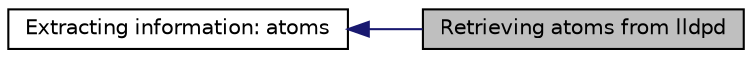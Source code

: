digraph structs
{
  edge [fontname="Helvetica",fontsize="10",labelfontname="Helvetica",labelfontsize="10"];
  node [fontname="Helvetica",fontsize="10",shape=record];
  rankdir=LR;
  Node1 [label="Extracting information: atoms",height=0.2,width=0.4,color="black", fillcolor="white", style="filled",URL="$group__lldpctl__atoms.html"];
  Node0 [label="Retrieving atoms from lldpd",height=0.2,width=0.4,color="black", fillcolor="grey75", style="filled" fontcolor="black"];
  Node1->Node0 [shape=plaintext, color="midnightblue", dir="back", style="solid"];
}
